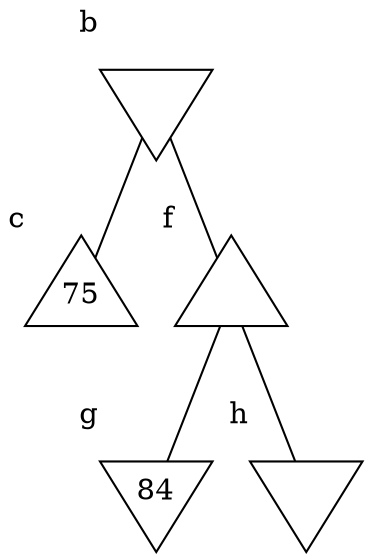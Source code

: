 graph G {
node [fixedsize=true]
margin=0
b [shape="invtriangle",label="",xlabel="b",height=0.8];
b -- c;
b -- f;
c [shape="triangle",label="75",xlabel="c",height=0.8];
f [shape="triangle",label="",xlabel="f",height=0.8];
f -- g;
f -- h;
g [shape="invtriangle",label="84",xlabel="g",height=0.8];
h [shape="invtriangle",label="",xlabel="h",height=0.8];
}
